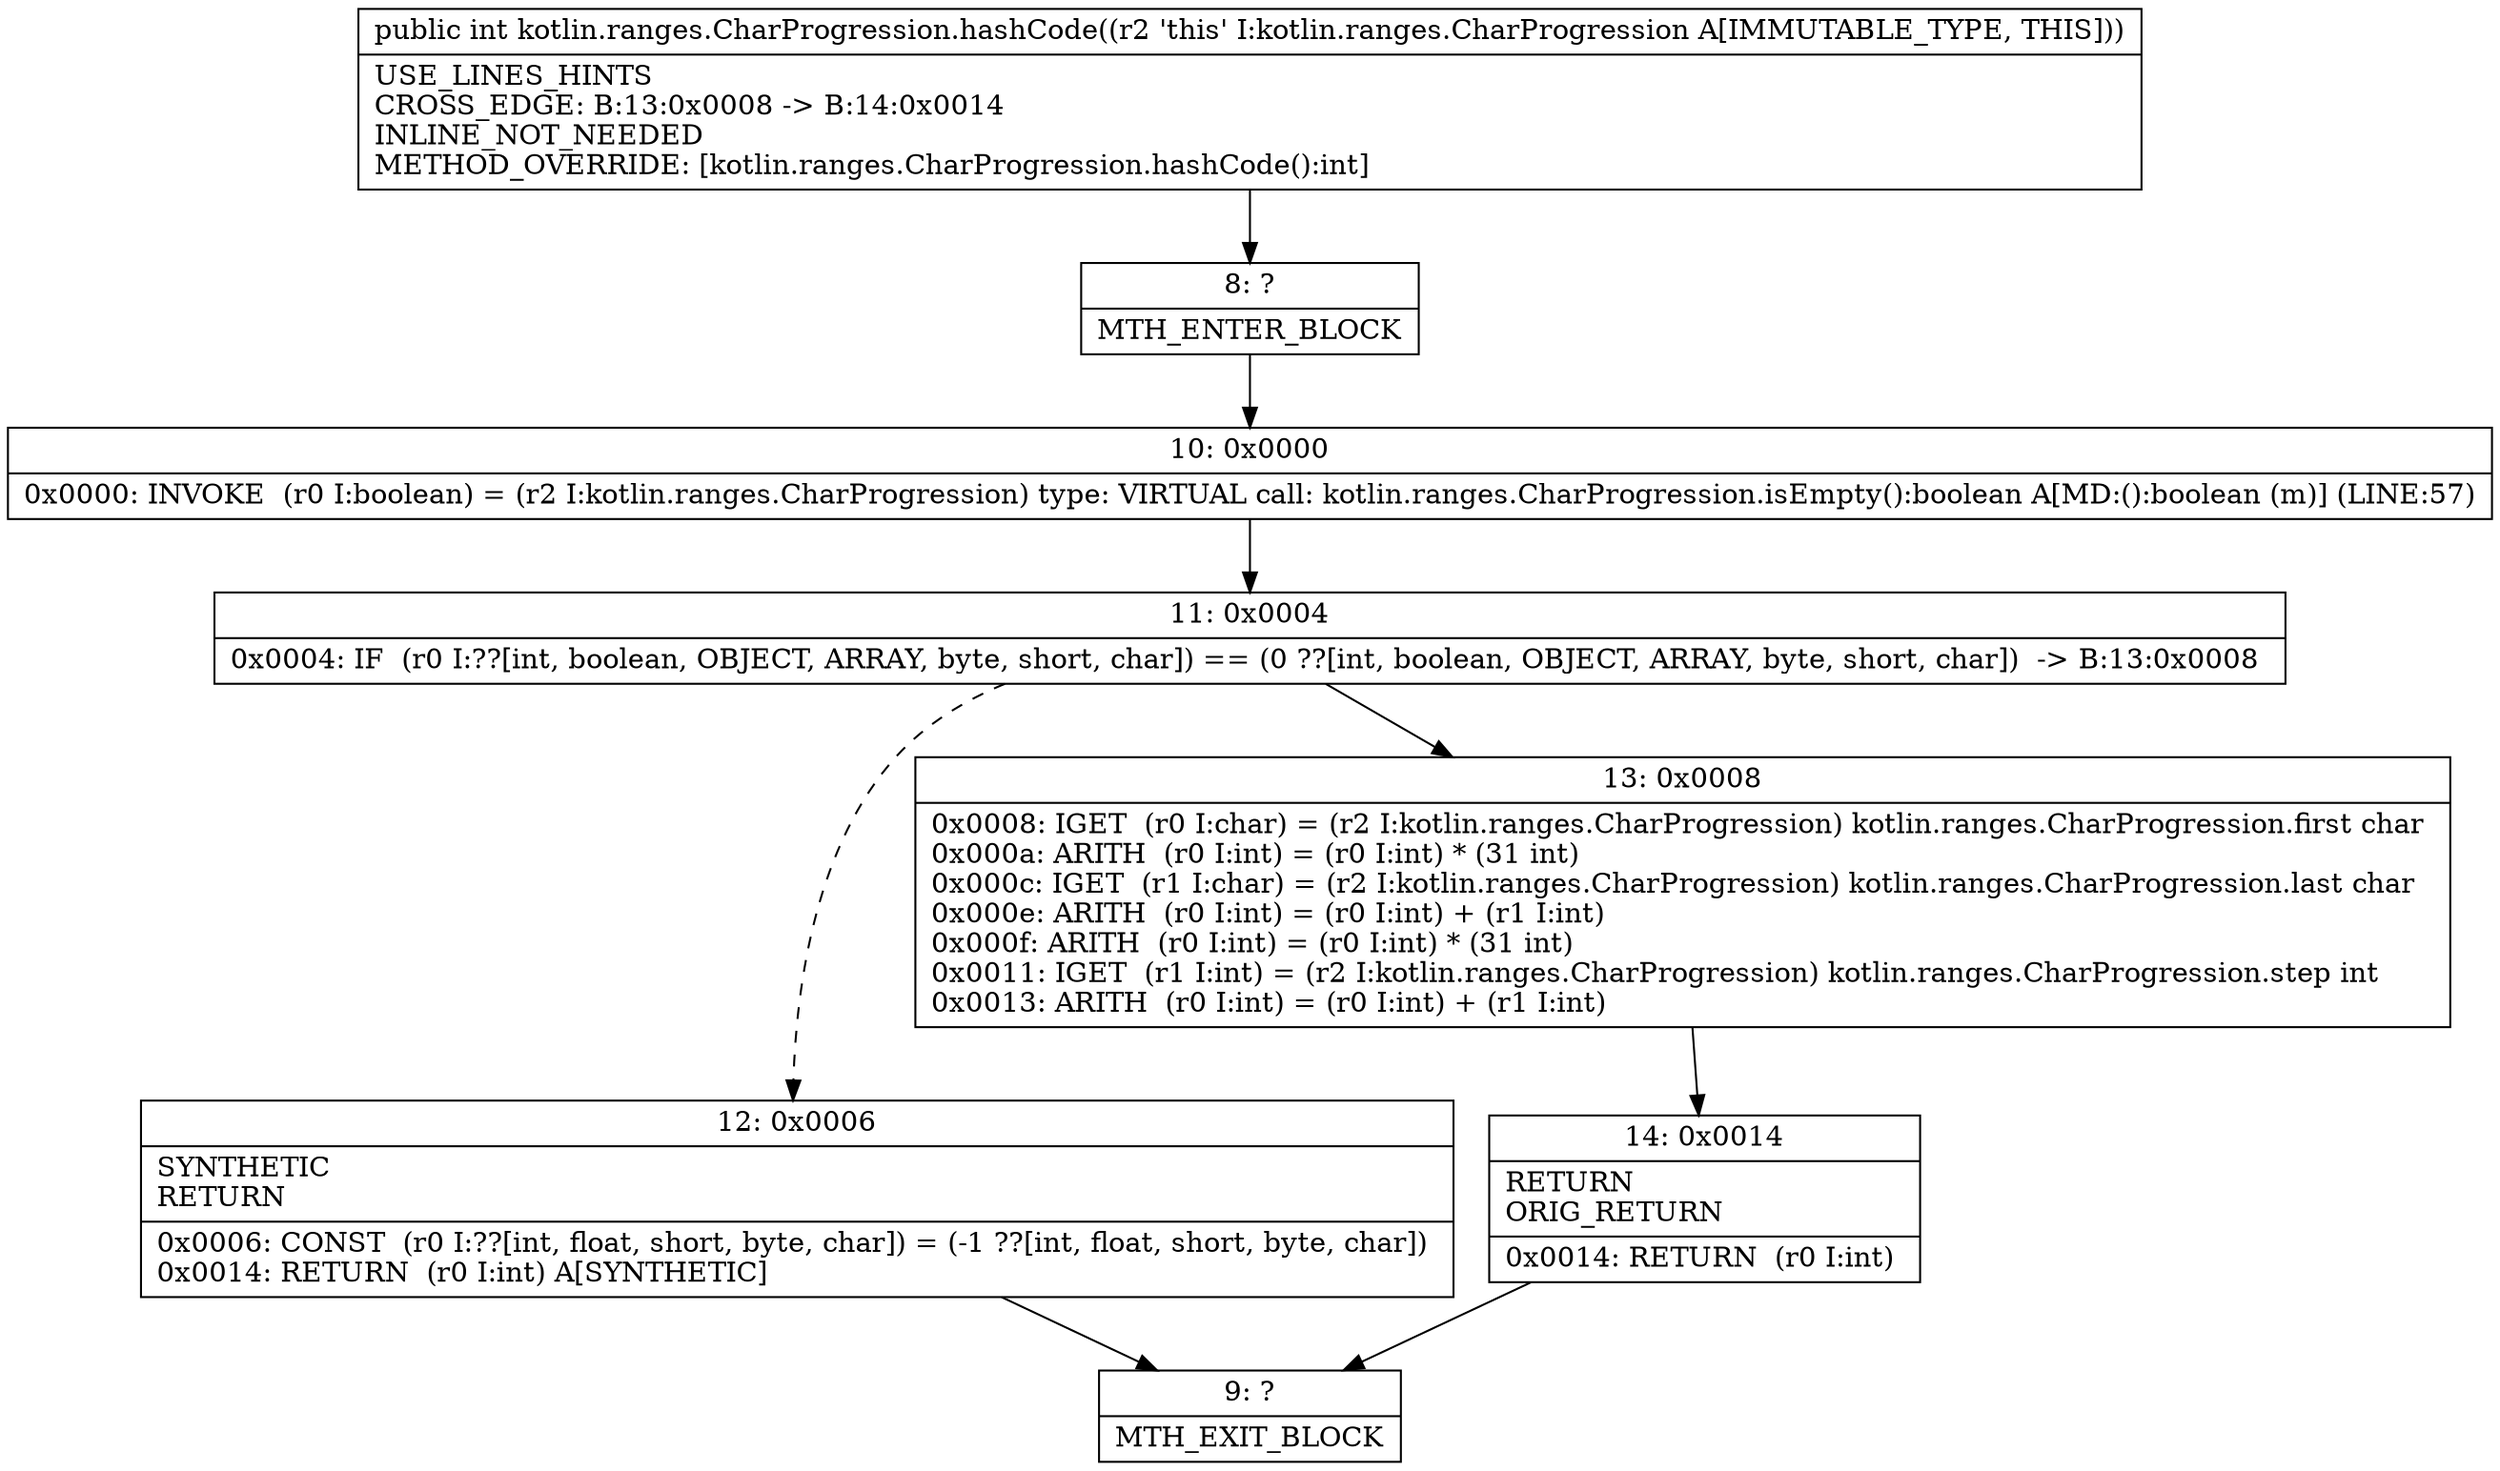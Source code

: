 digraph "CFG forkotlin.ranges.CharProgression.hashCode()I" {
Node_8 [shape=record,label="{8\:\ ?|MTH_ENTER_BLOCK\l}"];
Node_10 [shape=record,label="{10\:\ 0x0000|0x0000: INVOKE  (r0 I:boolean) = (r2 I:kotlin.ranges.CharProgression) type: VIRTUAL call: kotlin.ranges.CharProgression.isEmpty():boolean A[MD:():boolean (m)] (LINE:57)\l}"];
Node_11 [shape=record,label="{11\:\ 0x0004|0x0004: IF  (r0 I:??[int, boolean, OBJECT, ARRAY, byte, short, char]) == (0 ??[int, boolean, OBJECT, ARRAY, byte, short, char])  \-\> B:13:0x0008 \l}"];
Node_12 [shape=record,label="{12\:\ 0x0006|SYNTHETIC\lRETURN\l|0x0006: CONST  (r0 I:??[int, float, short, byte, char]) = (\-1 ??[int, float, short, byte, char]) \l0x0014: RETURN  (r0 I:int) A[SYNTHETIC]\l}"];
Node_9 [shape=record,label="{9\:\ ?|MTH_EXIT_BLOCK\l}"];
Node_13 [shape=record,label="{13\:\ 0x0008|0x0008: IGET  (r0 I:char) = (r2 I:kotlin.ranges.CharProgression) kotlin.ranges.CharProgression.first char \l0x000a: ARITH  (r0 I:int) = (r0 I:int) * (31 int) \l0x000c: IGET  (r1 I:char) = (r2 I:kotlin.ranges.CharProgression) kotlin.ranges.CharProgression.last char \l0x000e: ARITH  (r0 I:int) = (r0 I:int) + (r1 I:int) \l0x000f: ARITH  (r0 I:int) = (r0 I:int) * (31 int) \l0x0011: IGET  (r1 I:int) = (r2 I:kotlin.ranges.CharProgression) kotlin.ranges.CharProgression.step int \l0x0013: ARITH  (r0 I:int) = (r0 I:int) + (r1 I:int) \l}"];
Node_14 [shape=record,label="{14\:\ 0x0014|RETURN\lORIG_RETURN\l|0x0014: RETURN  (r0 I:int) \l}"];
MethodNode[shape=record,label="{public int kotlin.ranges.CharProgression.hashCode((r2 'this' I:kotlin.ranges.CharProgression A[IMMUTABLE_TYPE, THIS]))  | USE_LINES_HINTS\lCROSS_EDGE: B:13:0x0008 \-\> B:14:0x0014\lINLINE_NOT_NEEDED\lMETHOD_OVERRIDE: [kotlin.ranges.CharProgression.hashCode():int]\l}"];
MethodNode -> Node_8;Node_8 -> Node_10;
Node_10 -> Node_11;
Node_11 -> Node_12[style=dashed];
Node_11 -> Node_13;
Node_12 -> Node_9;
Node_13 -> Node_14;
Node_14 -> Node_9;
}

